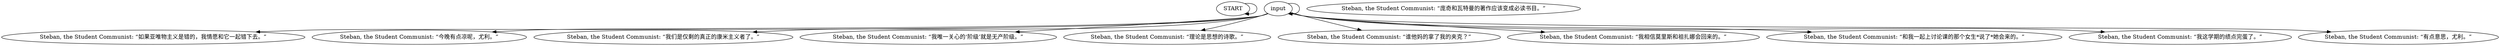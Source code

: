 # APT / STEBAN barks
# Steban's barks in the underground reading room
# ==================================================
digraph G {
	  0 [label="START"];
	  1 [label="input"];
	  2 [label="Steban, the Student Communist: “如果亚唯物主义是错的，我情愿和它一起错下去。”"];
	  3 [label="Steban, the Student Communist: “今晚有点凉呢，尤利。”"];
	  4 [label="Steban, the Student Communist: “我们是仅剩的真正的康米主义者了。”"];
	  5 [label="Steban, the Student Communist: “我唯一关心的‘阶级’就是无产阶级。”"];
	  6 [label="Steban, the Student Communist: “理论是思想的诗歌。”"];
	  7 [label="Steban, the Student Communist: “谁他妈的拿了我的夹克？”"];
	  8 [label="Steban, the Student Communist: “我相信莫里斯和祖扎娜会回来的。”"];
	  9 [label="Steban, the Student Communist: “和我一起上讨论课的那个女生*说了*她会来的。”"];
	  10 [label="Steban, the Student Communist: “我这学期的绩点完蛋了。”"];
	  11 [label="Steban, the Student Communist: “庞奇和瓦特曼的著作应该变成必读书目。”"];
	  12 [label="Steban, the Student Communist: “有点意思，尤利。”"];
	  0 -> 0
	  1 -> 1
	  1 -> 2
	  1 -> 3
	  1 -> 4
	  1 -> 5
	  1 -> 6
	  1 -> 7
	  1 -> 8
	  1 -> 9
	  1 -> 10
	  1 -> 12
}

